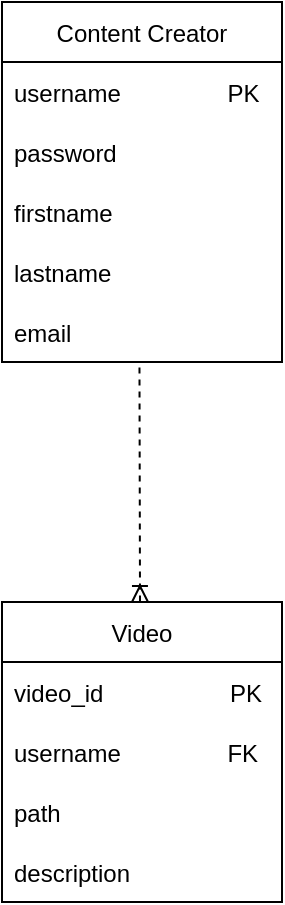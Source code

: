 <mxfile version="20.3.0" type="device"><diagram id="d7-IpoSlClIxeE8Yi9Rv" name="Page-1"><mxGraphModel dx="1038" dy="641" grid="1" gridSize="10" guides="1" tooltips="1" connect="1" arrows="1" fold="1" page="1" pageScale="1" pageWidth="850" pageHeight="1100" math="0" shadow="0"><root><mxCell id="0"/><mxCell id="1" parent="0"/><mxCell id="j_Hg-rUgpr3vue3TPwMP-1" value="Content Creator" style="swimlane;fontStyle=0;childLayout=stackLayout;horizontal=1;startSize=30;horizontalStack=0;resizeParent=1;resizeParentMax=0;resizeLast=0;collapsible=1;marginBottom=0;" parent="1" vertex="1"><mxGeometry x="170" y="90" width="140" height="180" as="geometry"/></mxCell><mxCell id="j_Hg-rUgpr3vue3TPwMP-2" value="username                PK" style="text;strokeColor=none;fillColor=none;align=left;verticalAlign=middle;spacingLeft=4;spacingRight=4;overflow=hidden;points=[[0,0.5],[1,0.5]];portConstraint=eastwest;rotatable=0;" parent="j_Hg-rUgpr3vue3TPwMP-1" vertex="1"><mxGeometry y="30" width="140" height="30" as="geometry"/></mxCell><mxCell id="j_Hg-rUgpr3vue3TPwMP-3" value="password                " style="text;strokeColor=none;fillColor=none;align=left;verticalAlign=middle;spacingLeft=4;spacingRight=4;overflow=hidden;points=[[0,0.5],[1,0.5]];portConstraint=eastwest;rotatable=0;" parent="j_Hg-rUgpr3vue3TPwMP-1" vertex="1"><mxGeometry y="60" width="140" height="30" as="geometry"/></mxCell><mxCell id="j_Hg-rUgpr3vue3TPwMP-4" value="firstname                " style="text;strokeColor=none;fillColor=none;align=left;verticalAlign=middle;spacingLeft=4;spacingRight=4;overflow=hidden;points=[[0,0.5],[1,0.5]];portConstraint=eastwest;rotatable=0;" parent="j_Hg-rUgpr3vue3TPwMP-1" vertex="1"><mxGeometry y="90" width="140" height="30" as="geometry"/></mxCell><mxCell id="j_Hg-rUgpr3vue3TPwMP-5" value="lastname" style="text;strokeColor=none;fillColor=none;align=left;verticalAlign=middle;spacingLeft=4;spacingRight=4;overflow=hidden;points=[[0,0.5],[1,0.5]];portConstraint=eastwest;rotatable=0;" parent="j_Hg-rUgpr3vue3TPwMP-1" vertex="1"><mxGeometry y="120" width="140" height="30" as="geometry"/></mxCell><mxCell id="j_Hg-rUgpr3vue3TPwMP-6" value="email" style="text;strokeColor=none;fillColor=none;align=left;verticalAlign=middle;spacingLeft=4;spacingRight=4;overflow=hidden;points=[[0,0.5],[1,0.5]];portConstraint=eastwest;rotatable=0;" parent="j_Hg-rUgpr3vue3TPwMP-1" vertex="1"><mxGeometry y="150" width="140" height="30" as="geometry"/></mxCell><mxCell id="3IzAFCDmdjJa7Ho6ZeVO-1" value="Video" style="swimlane;fontStyle=0;childLayout=stackLayout;horizontal=1;startSize=30;horizontalStack=0;resizeParent=1;resizeParentMax=0;resizeLast=0;collapsible=1;marginBottom=0;" vertex="1" parent="1"><mxGeometry x="170" y="390" width="140" height="150" as="geometry"/></mxCell><mxCell id="3IzAFCDmdjJa7Ho6ZeVO-2" value="video_id                   PK" style="text;strokeColor=none;fillColor=none;align=left;verticalAlign=middle;spacingLeft=4;spacingRight=4;overflow=hidden;points=[[0,0.5],[1,0.5]];portConstraint=eastwest;rotatable=0;" vertex="1" parent="3IzAFCDmdjJa7Ho6ZeVO-1"><mxGeometry y="30" width="140" height="30" as="geometry"/></mxCell><mxCell id="3IzAFCDmdjJa7Ho6ZeVO-10" value="username                FK" style="text;strokeColor=none;fillColor=none;align=left;verticalAlign=middle;spacingLeft=4;spacingRight=4;overflow=hidden;points=[[0,0.5],[1,0.5]];portConstraint=eastwest;rotatable=0;" vertex="1" parent="3IzAFCDmdjJa7Ho6ZeVO-1"><mxGeometry y="60" width="140" height="30" as="geometry"/></mxCell><mxCell id="3IzAFCDmdjJa7Ho6ZeVO-3" value="path" style="text;strokeColor=none;fillColor=none;align=left;verticalAlign=middle;spacingLeft=4;spacingRight=4;overflow=hidden;points=[[0,0.5],[1,0.5]];portConstraint=eastwest;rotatable=0;" vertex="1" parent="3IzAFCDmdjJa7Ho6ZeVO-1"><mxGeometry y="90" width="140" height="30" as="geometry"/></mxCell><mxCell id="3IzAFCDmdjJa7Ho6ZeVO-9" value="description" style="text;strokeColor=none;fillColor=none;align=left;verticalAlign=middle;spacingLeft=4;spacingRight=4;overflow=hidden;points=[[0,0.5],[1,0.5]];portConstraint=eastwest;rotatable=0;" vertex="1" parent="3IzAFCDmdjJa7Ho6ZeVO-1"><mxGeometry y="120" width="140" height="30" as="geometry"/></mxCell><mxCell id="3IzAFCDmdjJa7Ho6ZeVO-7" value="" style="fontSize=12;html=1;endArrow=ERoneToMany;rounded=0;dashed=1;exitX=0.491;exitY=1.093;exitDx=0;exitDy=0;exitPerimeter=0;" edge="1" parent="1" source="j_Hg-rUgpr3vue3TPwMP-6"><mxGeometry width="100" height="100" relative="1" as="geometry"><mxPoint x="380" y="430" as="sourcePoint"/><mxPoint x="239" y="390" as="targetPoint"/></mxGeometry></mxCell></root></mxGraphModel></diagram></mxfile>